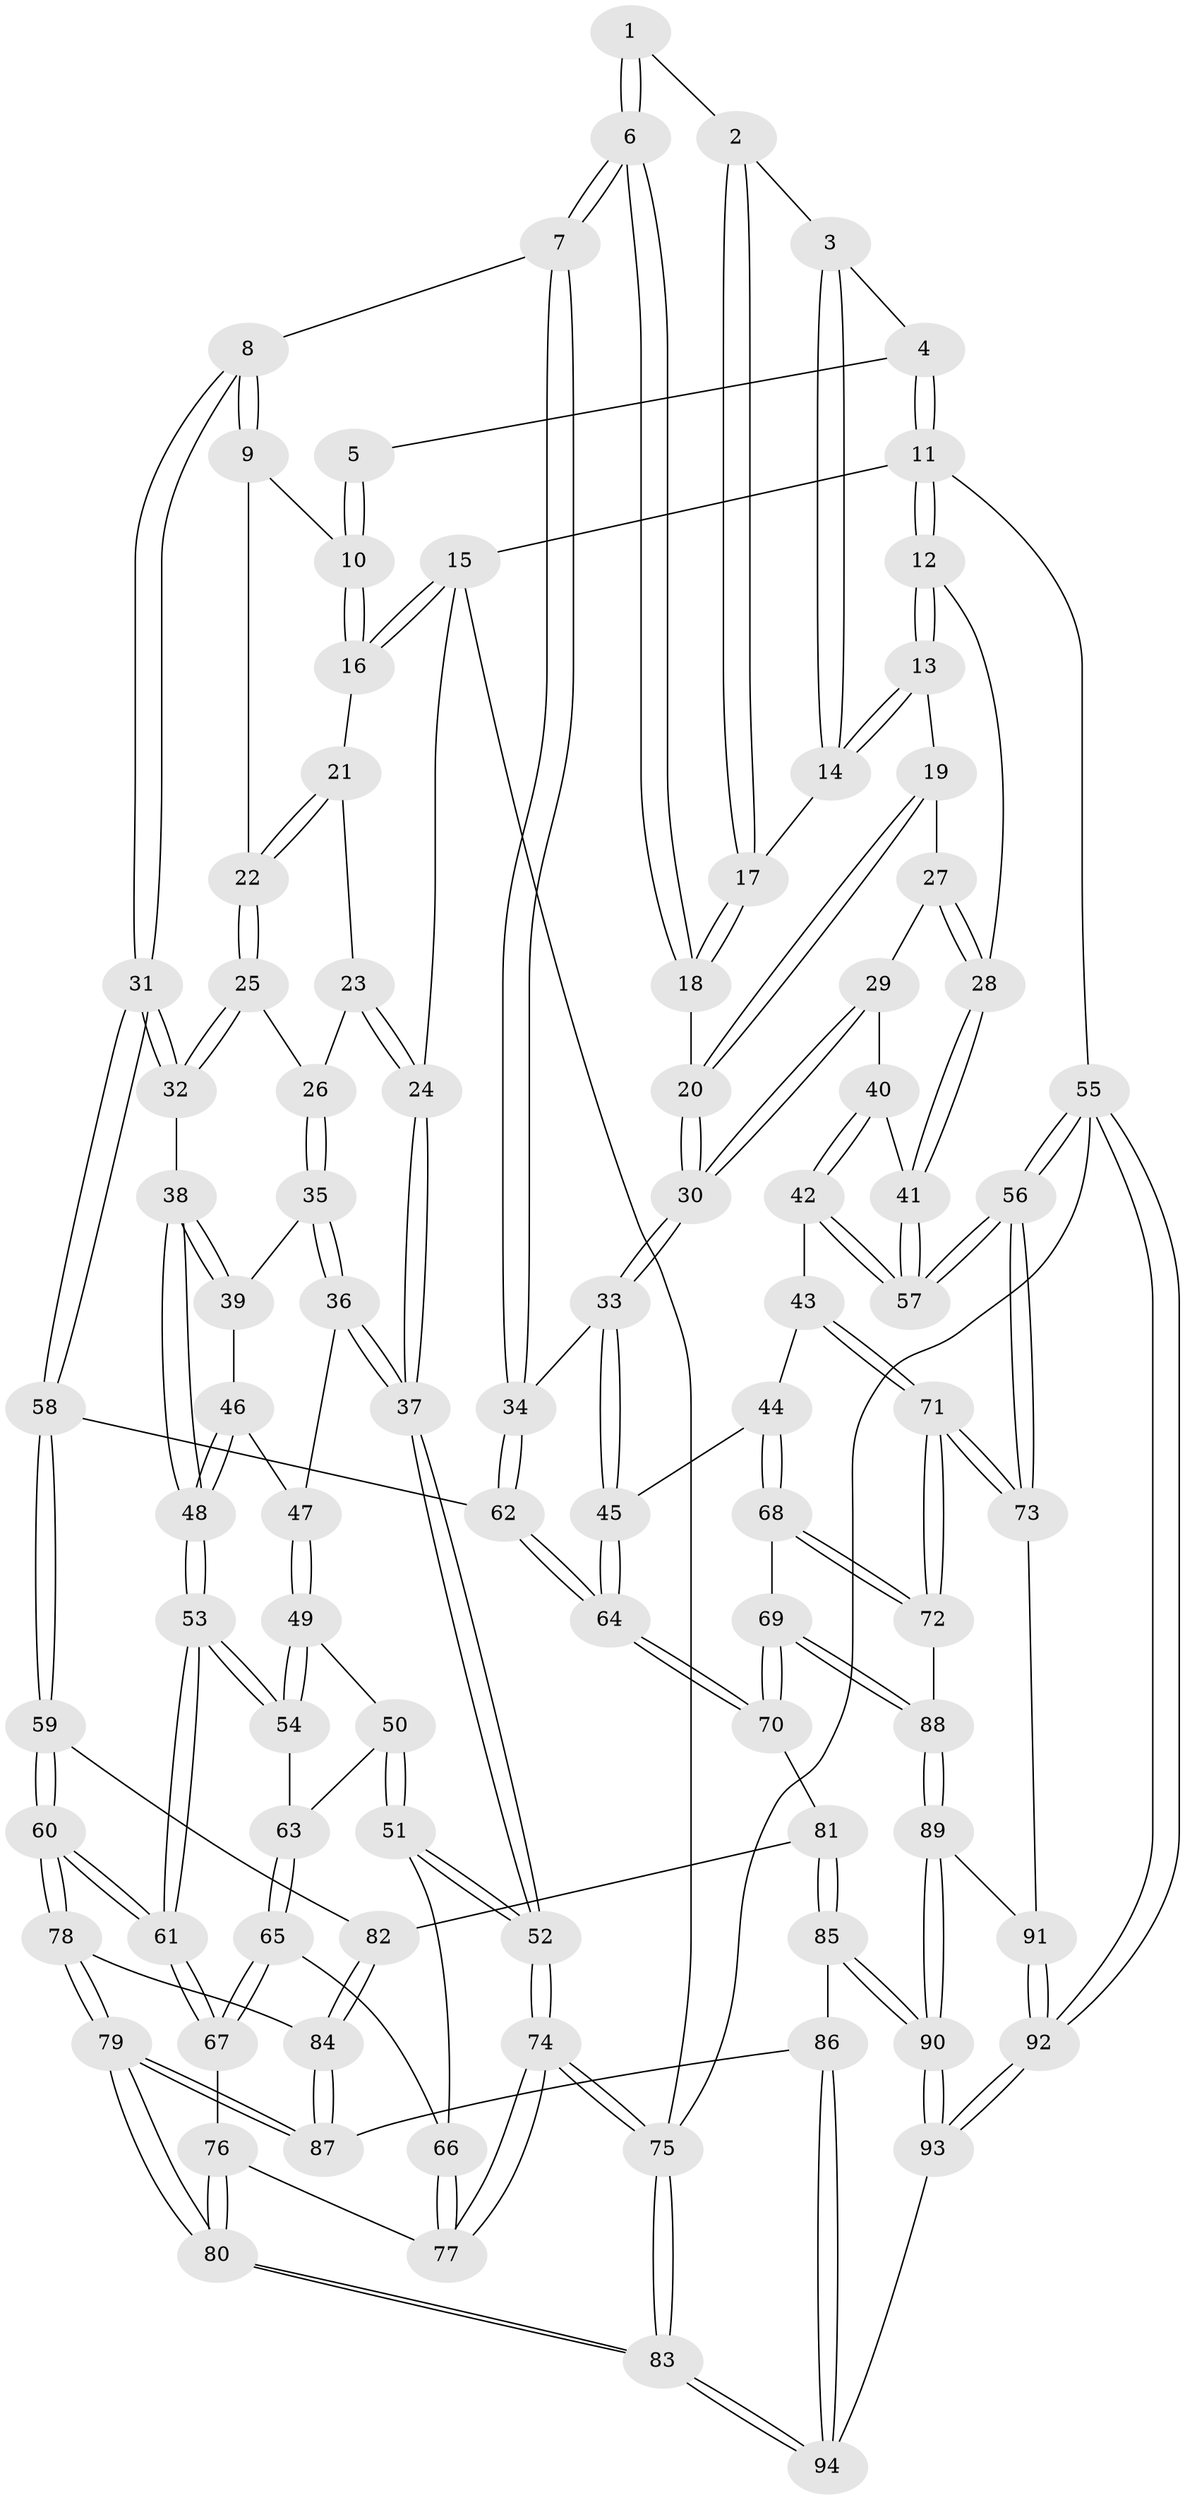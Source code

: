 // coarse degree distribution, {3: 0.17857142857142858, 4: 0.4107142857142857, 5: 0.35714285714285715, 6: 0.05357142857142857}
// Generated by graph-tools (version 1.1) at 2025/52/02/27/25 19:52:42]
// undirected, 94 vertices, 232 edges
graph export_dot {
graph [start="1"]
  node [color=gray90,style=filled];
  1 [pos="+0.6417308645036035+0"];
  2 [pos="+0.738553610530838+0.08178132589803078"];
  3 [pos="+0.8336412958933183+0.020292057891735247"];
  4 [pos="+1+0"];
  5 [pos="+0.5722404031738881+0"];
  6 [pos="+0.6307101080809955+0.2794225605161569"];
  7 [pos="+0.5814289401748124+0.3235629491464588"];
  8 [pos="+0.5774890108310949+0.32289209226276133"];
  9 [pos="+0.4050410027462113+0"];
  10 [pos="+0.41657632120511+0"];
  11 [pos="+1+0"];
  12 [pos="+1+0"];
  13 [pos="+0.8492420313764614+0.137764658570453"];
  14 [pos="+0.8300433701134836+0.11168375304666706"];
  15 [pos="+0+0"];
  16 [pos="+0+0"];
  17 [pos="+0.743213809594124+0.11205193636242655"];
  18 [pos="+0.6988505150605804+0.24460295403547655"];
  19 [pos="+0.8551122990282847+0.20121472996816084"];
  20 [pos="+0.7418697482683727+0.24240762364571491"];
  21 [pos="+0.06809745210111158+0.06088411420301675"];
  22 [pos="+0.2475331959550763+0.20038794280552324"];
  23 [pos="+0.05653997573975599+0.21070203058714523"];
  24 [pos="+0+0.3576635088725546"];
  25 [pos="+0.24622685449765325+0.25561282521635614"];
  26 [pos="+0.17220063067031036+0.28502933438444317"];
  27 [pos="+0.861593480130766+0.2033476356008479"];
  28 [pos="+1+0.15935881087338802"];
  29 [pos="+0.9074199095660014+0.3604901679843913"];
  30 [pos="+0.8966462001391929+0.3695711285579794"];
  31 [pos="+0.41015249322784253+0.3827983645697733"];
  32 [pos="+0.35738315739944393+0.3651082205202603"];
  33 [pos="+0.8804358361850717+0.3991170179338256"];
  34 [pos="+0.648123834129888+0.42106440054665495"];
  35 [pos="+0.10423010391254817+0.34939357837257345"];
  36 [pos="+0+0.37150073797364913"];
  37 [pos="+0+0.37851363040662267"];
  38 [pos="+0.2570232766589435+0.4447420338043783"];
  39 [pos="+0.1374579276655451+0.42097361162823266"];
  40 [pos="+1+0.3277479639510393"];
  41 [pos="+1+0.2033677016981484"];
  42 [pos="+0.9650086311902107+0.5272707097242288"];
  43 [pos="+0.9287703934813957+0.5318457203700625"];
  44 [pos="+0.9228494819188088+0.5299538123689722"];
  45 [pos="+0.9150278479622405+0.5250519342610742"];
  46 [pos="+0.13361051410159788+0.4545633296787507"];
  47 [pos="+0.10298893212141812+0.4869774920504609"];
  48 [pos="+0.2107380980634391+0.5215404624444371"];
  49 [pos="+0.10169926928469139+0.49159165516604164"];
  50 [pos="+0.04075047585059536+0.5264679044825537"];
  51 [pos="+0+0.5185953231055433"];
  52 [pos="+0+0.5045979000683579"];
  53 [pos="+0.20688914300821715+0.5440770579518794"];
  54 [pos="+0.1405015646594729+0.5423856298655081"];
  55 [pos="+1+1"];
  56 [pos="+1+1"];
  57 [pos="+1+0.5331277107574034"];
  58 [pos="+0.39458918202504056+0.5861927568560636"];
  59 [pos="+0.39373184483675744+0.5887934102434924"];
  60 [pos="+0.2793032692000289+0.6440902215060582"];
  61 [pos="+0.24019314708366743+0.6156672338407161"];
  62 [pos="+0.6766426869188541+0.5489861442022178"];
  63 [pos="+0.10067964583628146+0.5745440464172243"];
  64 [pos="+0.6896290693535148+0.5787128260861394"];
  65 [pos="+0.09825909597974379+0.5993235297420213"];
  66 [pos="+0.06136437719220144+0.6165862478096803"];
  67 [pos="+0.1400482700222726+0.639204962977966"];
  68 [pos="+0.8722256572541732+0.6412493556003982"];
  69 [pos="+0.6895865514267624+0.6073898091957947"];
  70 [pos="+0.6883884939765836+0.6045066814318247"];
  71 [pos="+0.9789374087223272+0.7760341531313165"];
  72 [pos="+0.9045821503210111+0.7420913334531755"];
  73 [pos="+1+1"];
  74 [pos="+0+1"];
  75 [pos="+0+1"];
  76 [pos="+0.12549894137278267+0.6645497582568689"];
  77 [pos="+0.05659980490244819+0.6843962732166724"];
  78 [pos="+0.2738130304167044+0.6804188459353988"];
  79 [pos="+0.18446309158201+0.8313421663644933"];
  80 [pos="+0.17874381556565597+0.8352934604702598"];
  81 [pos="+0.5113789952888578+0.6830615476390739"];
  82 [pos="+0.4458075027879483+0.6534137053995376"];
  83 [pos="+0+1"];
  84 [pos="+0.39647223017555033+0.7899484507188642"];
  85 [pos="+0.5366383484508963+0.8707075360884877"];
  86 [pos="+0.4143132386812883+0.8510356268926249"];
  87 [pos="+0.4106461006192017+0.8476667462208718"];
  88 [pos="+0.719664286515398+0.7180401840955859"];
  89 [pos="+0.7177393770727137+0.7240359473409094"];
  90 [pos="+0.6008699396777596+0.9141476781196142"];
  91 [pos="+0.7788270657045236+0.8015916955800255"];
  92 [pos="+0.9467848733673473+1"];
  93 [pos="+0.6788128755475086+1"];
  94 [pos="+0.20088785336621318+1"];
  1 -- 2;
  1 -- 6;
  1 -- 6;
  2 -- 3;
  2 -- 17;
  2 -- 17;
  3 -- 4;
  3 -- 14;
  3 -- 14;
  4 -- 5;
  4 -- 11;
  4 -- 11;
  5 -- 10;
  5 -- 10;
  6 -- 7;
  6 -- 7;
  6 -- 18;
  6 -- 18;
  7 -- 8;
  7 -- 34;
  7 -- 34;
  8 -- 9;
  8 -- 9;
  8 -- 31;
  8 -- 31;
  9 -- 10;
  9 -- 22;
  10 -- 16;
  10 -- 16;
  11 -- 12;
  11 -- 12;
  11 -- 15;
  11 -- 55;
  12 -- 13;
  12 -- 13;
  12 -- 28;
  13 -- 14;
  13 -- 14;
  13 -- 19;
  14 -- 17;
  15 -- 16;
  15 -- 16;
  15 -- 24;
  15 -- 75;
  16 -- 21;
  17 -- 18;
  17 -- 18;
  18 -- 20;
  19 -- 20;
  19 -- 20;
  19 -- 27;
  20 -- 30;
  20 -- 30;
  21 -- 22;
  21 -- 22;
  21 -- 23;
  22 -- 25;
  22 -- 25;
  23 -- 24;
  23 -- 24;
  23 -- 26;
  24 -- 37;
  24 -- 37;
  25 -- 26;
  25 -- 32;
  25 -- 32;
  26 -- 35;
  26 -- 35;
  27 -- 28;
  27 -- 28;
  27 -- 29;
  28 -- 41;
  28 -- 41;
  29 -- 30;
  29 -- 30;
  29 -- 40;
  30 -- 33;
  30 -- 33;
  31 -- 32;
  31 -- 32;
  31 -- 58;
  31 -- 58;
  32 -- 38;
  33 -- 34;
  33 -- 45;
  33 -- 45;
  34 -- 62;
  34 -- 62;
  35 -- 36;
  35 -- 36;
  35 -- 39;
  36 -- 37;
  36 -- 37;
  36 -- 47;
  37 -- 52;
  37 -- 52;
  38 -- 39;
  38 -- 39;
  38 -- 48;
  38 -- 48;
  39 -- 46;
  40 -- 41;
  40 -- 42;
  40 -- 42;
  41 -- 57;
  41 -- 57;
  42 -- 43;
  42 -- 57;
  42 -- 57;
  43 -- 44;
  43 -- 71;
  43 -- 71;
  44 -- 45;
  44 -- 68;
  44 -- 68;
  45 -- 64;
  45 -- 64;
  46 -- 47;
  46 -- 48;
  46 -- 48;
  47 -- 49;
  47 -- 49;
  48 -- 53;
  48 -- 53;
  49 -- 50;
  49 -- 54;
  49 -- 54;
  50 -- 51;
  50 -- 51;
  50 -- 63;
  51 -- 52;
  51 -- 52;
  51 -- 66;
  52 -- 74;
  52 -- 74;
  53 -- 54;
  53 -- 54;
  53 -- 61;
  53 -- 61;
  54 -- 63;
  55 -- 56;
  55 -- 56;
  55 -- 92;
  55 -- 92;
  55 -- 75;
  56 -- 57;
  56 -- 57;
  56 -- 73;
  56 -- 73;
  58 -- 59;
  58 -- 59;
  58 -- 62;
  59 -- 60;
  59 -- 60;
  59 -- 82;
  60 -- 61;
  60 -- 61;
  60 -- 78;
  60 -- 78;
  61 -- 67;
  61 -- 67;
  62 -- 64;
  62 -- 64;
  63 -- 65;
  63 -- 65;
  64 -- 70;
  64 -- 70;
  65 -- 66;
  65 -- 67;
  65 -- 67;
  66 -- 77;
  66 -- 77;
  67 -- 76;
  68 -- 69;
  68 -- 72;
  68 -- 72;
  69 -- 70;
  69 -- 70;
  69 -- 88;
  69 -- 88;
  70 -- 81;
  71 -- 72;
  71 -- 72;
  71 -- 73;
  71 -- 73;
  72 -- 88;
  73 -- 91;
  74 -- 75;
  74 -- 75;
  74 -- 77;
  74 -- 77;
  75 -- 83;
  75 -- 83;
  76 -- 77;
  76 -- 80;
  76 -- 80;
  78 -- 79;
  78 -- 79;
  78 -- 84;
  79 -- 80;
  79 -- 80;
  79 -- 87;
  79 -- 87;
  80 -- 83;
  80 -- 83;
  81 -- 82;
  81 -- 85;
  81 -- 85;
  82 -- 84;
  82 -- 84;
  83 -- 94;
  83 -- 94;
  84 -- 87;
  84 -- 87;
  85 -- 86;
  85 -- 90;
  85 -- 90;
  86 -- 87;
  86 -- 94;
  86 -- 94;
  88 -- 89;
  88 -- 89;
  89 -- 90;
  89 -- 90;
  89 -- 91;
  90 -- 93;
  90 -- 93;
  91 -- 92;
  91 -- 92;
  92 -- 93;
  92 -- 93;
  93 -- 94;
}
